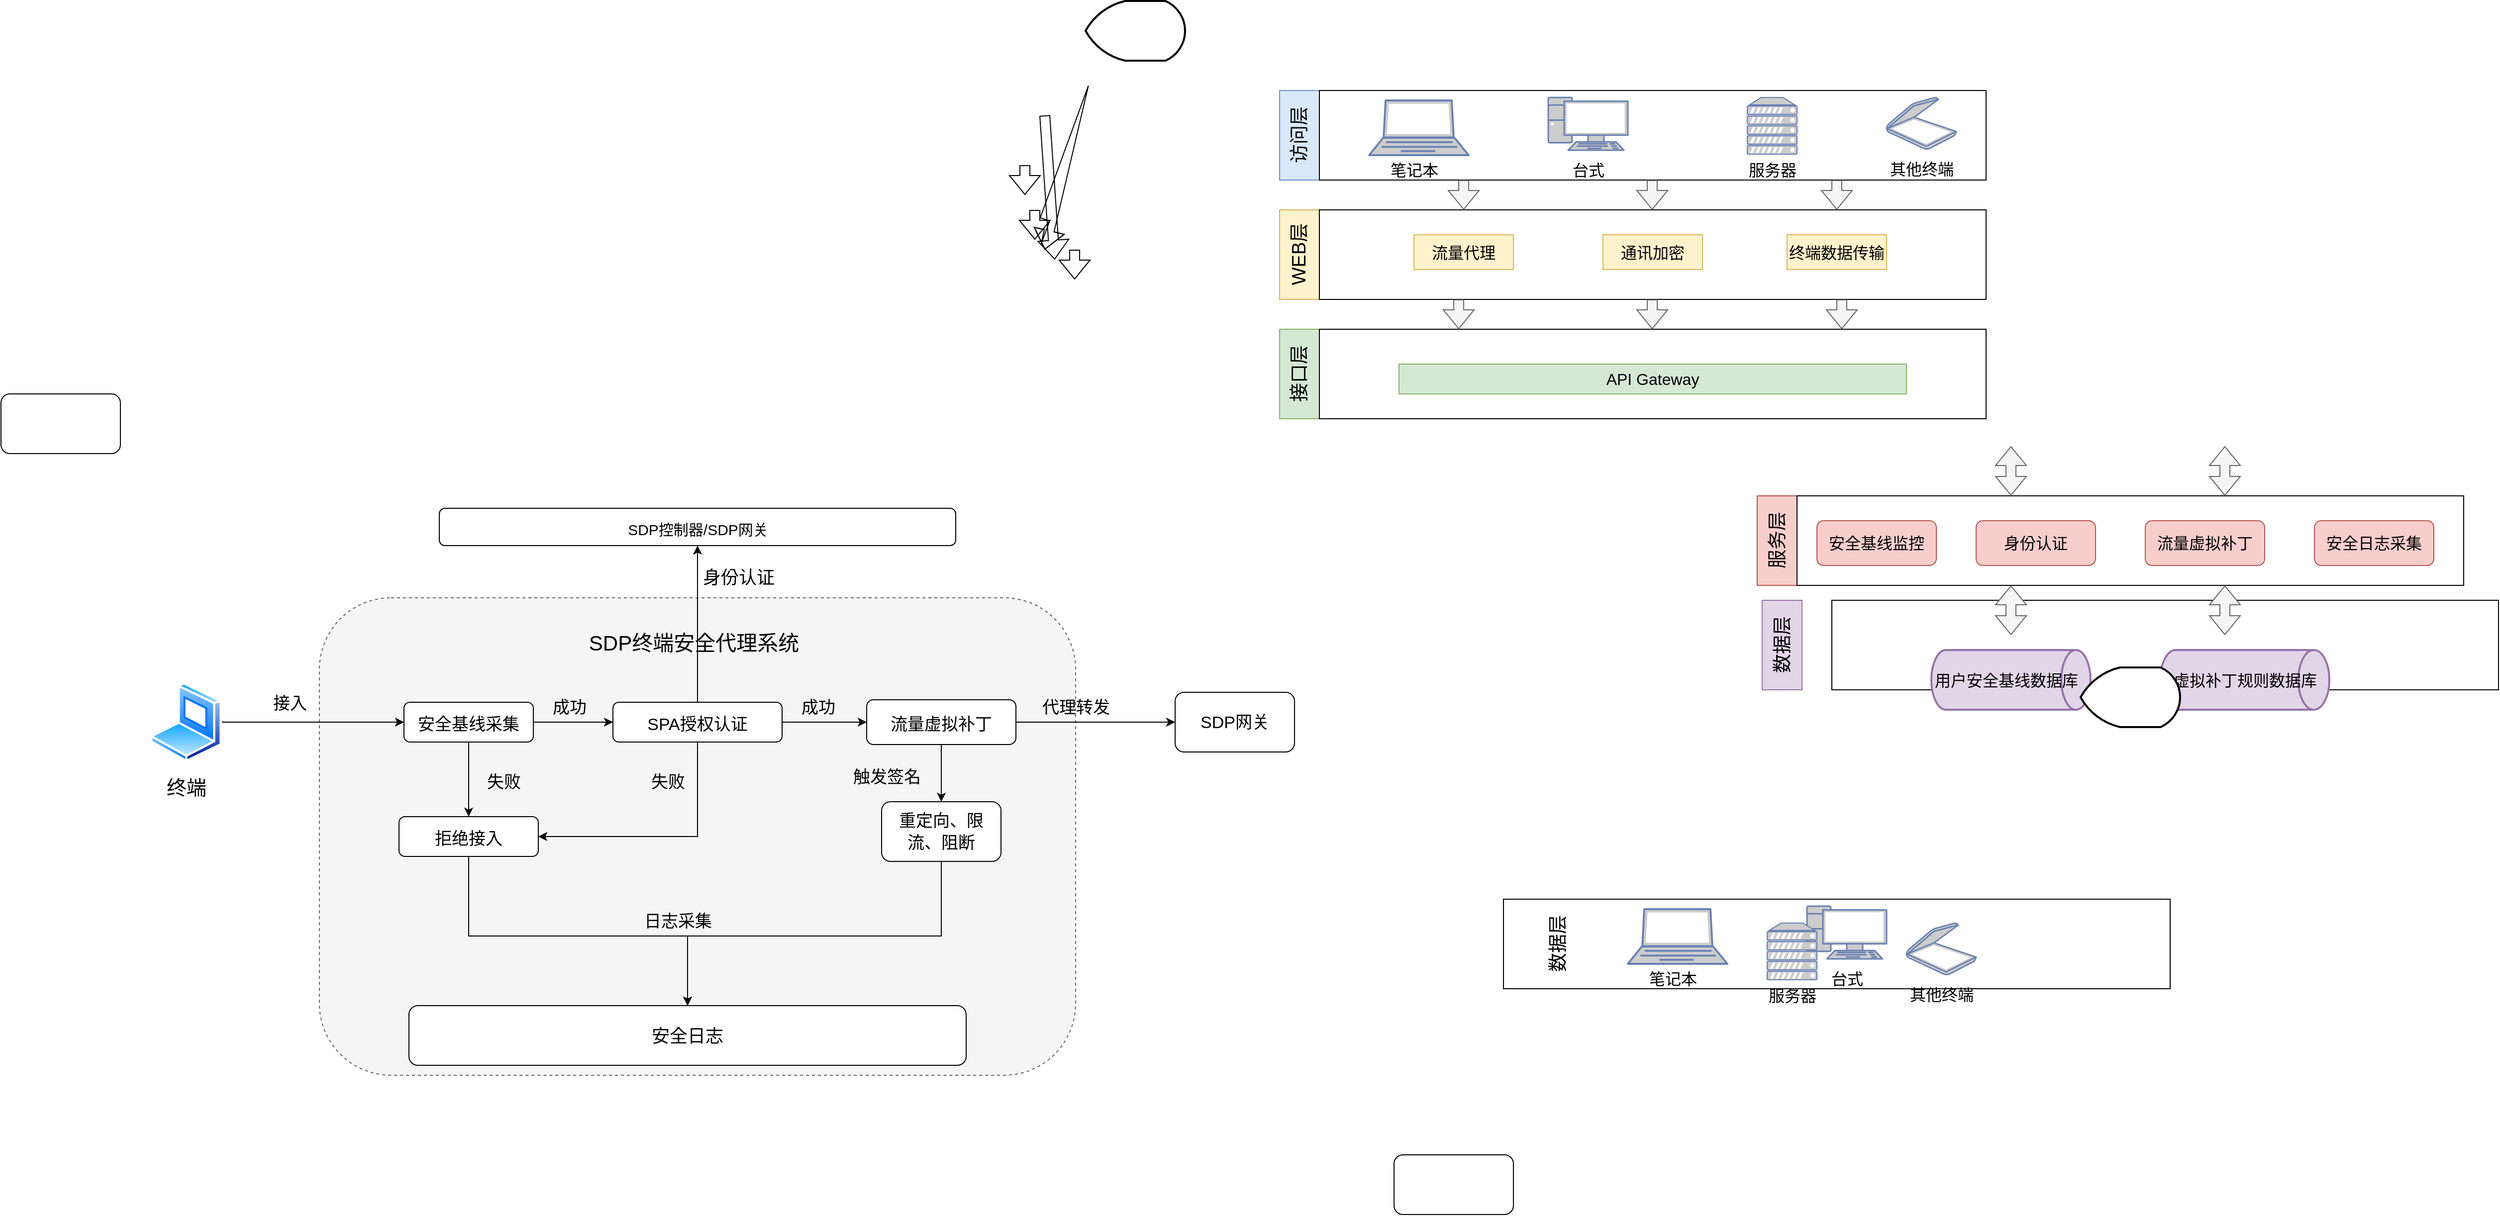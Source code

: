 <mxfile version="20.8.23" type="github">
  <diagram id="kgpKYQtTHZ0yAKxKKP6v" name="Page-1">
    <mxGraphModel dx="3134" dy="756" grid="1" gridSize="10" guides="1" tooltips="1" connect="1" arrows="1" fold="1" page="1" pageScale="1" pageWidth="850" pageHeight="1100" math="0" shadow="0">
      <root>
        <mxCell id="0" />
        <mxCell id="1" parent="0" />
        <mxCell id="mI0ysfV0genLXwuplDbN-1" value="" style="rounded=0;whiteSpace=wrap;html=1;fillColor=#dae8fc;strokeColor=#6c8ebf;" parent="1" vertex="1">
          <mxGeometry x="-295" y="130" width="40" height="90" as="geometry" />
        </mxCell>
        <mxCell id="mI0ysfV0genLXwuplDbN-2" value="" style="rounded=0;whiteSpace=wrap;html=1;" parent="1" vertex="1">
          <mxGeometry x="-255" y="130" width="670" height="90" as="geometry" />
        </mxCell>
        <mxCell id="mI0ysfV0genLXwuplDbN-3" value="&lt;font style=&quot;font-size: 19px;&quot;&gt;访问层&lt;/font&gt;" style="text;html=1;align=center;verticalAlign=middle;resizable=0;points=[];autosize=1;strokeColor=none;fillColor=none;rotation=-90;" parent="1" vertex="1">
          <mxGeometry x="-315" y="155" width="80" height="40" as="geometry" />
        </mxCell>
        <mxCell id="mI0ysfV0genLXwuplDbN-4" value="" style="fontColor=#0066CC;verticalAlign=top;verticalLabelPosition=bottom;labelPosition=center;align=center;html=1;outlineConnect=0;fillColor=#CCCCCC;strokeColor=#6881B3;gradientColor=none;gradientDirection=north;strokeWidth=2;shape=mxgraph.networks.laptop;fontSize=19;" parent="1" vertex="1">
          <mxGeometry x="-205" y="140" width="100" height="55" as="geometry" />
        </mxCell>
        <mxCell id="mI0ysfV0genLXwuplDbN-5" value="&lt;font style=&quot;font-size: 16px;&quot;&gt;笔记本&lt;/font&gt;" style="text;html=1;align=center;verticalAlign=middle;resizable=0;points=[];autosize=1;strokeColor=none;fillColor=none;fontSize=19;" parent="1" vertex="1">
          <mxGeometry x="-195" y="190" width="70" height="40" as="geometry" />
        </mxCell>
        <mxCell id="mI0ysfV0genLXwuplDbN-6" value="" style="fontColor=#0066CC;verticalAlign=top;verticalLabelPosition=bottom;labelPosition=center;align=center;html=1;outlineConnect=0;fillColor=#CCCCCC;strokeColor=#6881B3;gradientColor=none;gradientDirection=north;strokeWidth=2;shape=mxgraph.networks.pc;fontSize=16;" parent="1" vertex="1">
          <mxGeometry x="-25" y="137" width="80" height="53" as="geometry" />
        </mxCell>
        <mxCell id="mI0ysfV0genLXwuplDbN-7" value="&lt;font style=&quot;font-size: 16px;&quot;&gt;台式&lt;/font&gt;" style="text;html=1;align=center;verticalAlign=middle;resizable=0;points=[];autosize=1;strokeColor=none;fillColor=none;fontSize=19;" parent="1" vertex="1">
          <mxGeometry x="-15" y="190" width="60" height="40" as="geometry" />
        </mxCell>
        <mxCell id="mI0ysfV0genLXwuplDbN-8" value="" style="fontColor=#0066CC;verticalAlign=top;verticalLabelPosition=bottom;labelPosition=center;align=center;html=1;outlineConnect=0;fillColor=#CCCCCC;strokeColor=#6881B3;gradientColor=none;gradientDirection=north;strokeWidth=2;shape=mxgraph.networks.server;fontSize=16;" parent="1" vertex="1">
          <mxGeometry x="175" y="137" width="50" height="57" as="geometry" />
        </mxCell>
        <mxCell id="mI0ysfV0genLXwuplDbN-9" value="&lt;font style=&quot;font-size: 16px;&quot;&gt;服务器&lt;/font&gt;" style="text;html=1;align=center;verticalAlign=middle;resizable=0;points=[];autosize=1;strokeColor=none;fillColor=none;fontSize=19;" parent="1" vertex="1">
          <mxGeometry x="165" y="190" width="70" height="40" as="geometry" />
        </mxCell>
        <mxCell id="mI0ysfV0genLXwuplDbN-10" value="" style="fontColor=#0066CC;verticalAlign=top;verticalLabelPosition=bottom;labelPosition=center;align=center;html=1;outlineConnect=0;fillColor=#CCCCCC;strokeColor=#6881B3;gradientColor=none;gradientDirection=north;strokeWidth=2;shape=mxgraph.networks.scanner;fontSize=16;" parent="1" vertex="1">
          <mxGeometry x="315" y="137" width="70" height="52" as="geometry" />
        </mxCell>
        <mxCell id="mI0ysfV0genLXwuplDbN-11" value="&lt;font style=&quot;font-size: 16px;&quot;&gt;其他终端&lt;/font&gt;" style="text;html=1;align=center;verticalAlign=middle;resizable=0;points=[];autosize=1;strokeColor=none;fillColor=none;fontSize=19;" parent="1" vertex="1">
          <mxGeometry x="305" y="189" width="90" height="40" as="geometry" />
        </mxCell>
        <mxCell id="mI0ysfV0genLXwuplDbN-12" value="" style="rounded=0;whiteSpace=wrap;html=1;fillColor=#fff2cc;strokeColor=#d6b656;" parent="1" vertex="1">
          <mxGeometry x="-295" y="250" width="40" height="90" as="geometry" />
        </mxCell>
        <mxCell id="mI0ysfV0genLXwuplDbN-13" value="" style="rounded=0;whiteSpace=wrap;html=1;" parent="1" vertex="1">
          <mxGeometry x="-255" y="250" width="670" height="90" as="geometry" />
        </mxCell>
        <mxCell id="mI0ysfV0genLXwuplDbN-14" value="&lt;font style=&quot;font-size: 19px;&quot;&gt;WEB层&lt;/font&gt;" style="text;html=1;align=center;verticalAlign=middle;resizable=0;points=[];autosize=1;strokeColor=none;fillColor=none;rotation=-90;" parent="1" vertex="1">
          <mxGeometry x="-320" y="275" width="90" height="40" as="geometry" />
        </mxCell>
        <mxCell id="mI0ysfV0genLXwuplDbN-23" value="" style="rounded=0;whiteSpace=wrap;html=1;fillColor=#d5e8d4;strokeColor=#82b366;" parent="1" vertex="1">
          <mxGeometry x="-295" y="370" width="40" height="90" as="geometry" />
        </mxCell>
        <mxCell id="mI0ysfV0genLXwuplDbN-24" value="" style="rounded=0;whiteSpace=wrap;html=1;" parent="1" vertex="1">
          <mxGeometry x="-255" y="370" width="670" height="90" as="geometry" />
        </mxCell>
        <mxCell id="mI0ysfV0genLXwuplDbN-25" value="&lt;font style=&quot;font-size: 19px;&quot;&gt;接口层&lt;/font&gt;" style="text;html=1;align=center;verticalAlign=middle;resizable=0;points=[];autosize=1;strokeColor=none;fillColor=none;rotation=-90;" parent="1" vertex="1">
          <mxGeometry x="-315" y="395" width="80" height="40" as="geometry" />
        </mxCell>
        <mxCell id="mI0ysfV0genLXwuplDbN-34" value="" style="rounded=0;whiteSpace=wrap;html=1;fillColor=#f8cecc;strokeColor=#b85450;" parent="1" vertex="1">
          <mxGeometry x="185" y="537.5" width="40" height="90" as="geometry" />
        </mxCell>
        <mxCell id="mI0ysfV0genLXwuplDbN-35" value="" style="rounded=0;whiteSpace=wrap;html=1;" parent="1" vertex="1">
          <mxGeometry x="225" y="537.5" width="670" height="90" as="geometry" />
        </mxCell>
        <mxCell id="mI0ysfV0genLXwuplDbN-36" value="&lt;font style=&quot;font-size: 19px;&quot;&gt;服务层&lt;/font&gt;" style="text;html=1;align=center;verticalAlign=middle;resizable=0;points=[];autosize=1;strokeColor=none;fillColor=none;rotation=-90;" parent="1" vertex="1">
          <mxGeometry x="165" y="562.5" width="80" height="40" as="geometry" />
        </mxCell>
        <mxCell id="mI0ysfV0genLXwuplDbN-45" value="" style="rounded=0;whiteSpace=wrap;html=1;fillColor=#dae8fc;strokeColor=#6c8ebf;" parent="1" vertex="1">
          <mxGeometry x="-35" y="943" width="40" height="90" as="geometry" />
        </mxCell>
        <mxCell id="mI0ysfV0genLXwuplDbN-46" value="" style="rounded=0;whiteSpace=wrap;html=1;" parent="1" vertex="1">
          <mxGeometry x="-70" y="943" width="670" height="90" as="geometry" />
        </mxCell>
        <mxCell id="mI0ysfV0genLXwuplDbN-47" value="&lt;span style=&quot;font-size: 19px;&quot;&gt;数据层&lt;/span&gt;" style="text;html=1;align=center;verticalAlign=middle;resizable=0;points=[];autosize=1;strokeColor=none;fillColor=none;rotation=-90;" parent="1" vertex="1">
          <mxGeometry x="-55" y="968" width="80" height="40" as="geometry" />
        </mxCell>
        <mxCell id="mI0ysfV0genLXwuplDbN-48" value="" style="fontColor=#0066CC;verticalAlign=top;verticalLabelPosition=bottom;labelPosition=center;align=center;html=1;outlineConnect=0;fillColor=#CCCCCC;strokeColor=#6881B3;gradientColor=none;gradientDirection=north;strokeWidth=2;shape=mxgraph.networks.laptop;fontSize=19;" parent="1" vertex="1">
          <mxGeometry x="55" y="953" width="100" height="55" as="geometry" />
        </mxCell>
        <mxCell id="mI0ysfV0genLXwuplDbN-49" value="&lt;font style=&quot;font-size: 16px;&quot;&gt;笔记本&lt;/font&gt;" style="text;html=1;align=center;verticalAlign=middle;resizable=0;points=[];autosize=1;strokeColor=none;fillColor=none;fontSize=19;" parent="1" vertex="1">
          <mxGeometry x="65" y="1003" width="70" height="40" as="geometry" />
        </mxCell>
        <mxCell id="mI0ysfV0genLXwuplDbN-50" value="" style="fontColor=#0066CC;verticalAlign=top;verticalLabelPosition=bottom;labelPosition=center;align=center;html=1;outlineConnect=0;fillColor=#CCCCCC;strokeColor=#6881B3;gradientColor=none;gradientDirection=north;strokeWidth=2;shape=mxgraph.networks.pc;fontSize=16;" parent="1" vertex="1">
          <mxGeometry x="235" y="950" width="80" height="53" as="geometry" />
        </mxCell>
        <mxCell id="mI0ysfV0genLXwuplDbN-51" value="&lt;font style=&quot;font-size: 16px;&quot;&gt;台式&lt;/font&gt;" style="text;html=1;align=center;verticalAlign=middle;resizable=0;points=[];autosize=1;strokeColor=none;fillColor=none;fontSize=19;" parent="1" vertex="1">
          <mxGeometry x="245" y="1003" width="60" height="40" as="geometry" />
        </mxCell>
        <mxCell id="mI0ysfV0genLXwuplDbN-52" value="" style="fontColor=#0066CC;verticalAlign=top;verticalLabelPosition=bottom;labelPosition=center;align=center;html=1;outlineConnect=0;fillColor=#CCCCCC;strokeColor=#6881B3;gradientColor=none;gradientDirection=north;strokeWidth=2;shape=mxgraph.networks.server;fontSize=16;" parent="1" vertex="1">
          <mxGeometry x="195" y="967" width="50" height="57" as="geometry" />
        </mxCell>
        <mxCell id="mI0ysfV0genLXwuplDbN-53" value="&lt;font style=&quot;font-size: 16px;&quot;&gt;服务器&lt;/font&gt;" style="text;html=1;align=center;verticalAlign=middle;resizable=0;points=[];autosize=1;strokeColor=none;fillColor=none;fontSize=19;" parent="1" vertex="1">
          <mxGeometry x="185" y="1020" width="70" height="40" as="geometry" />
        </mxCell>
        <mxCell id="mI0ysfV0genLXwuplDbN-54" value="" style="fontColor=#0066CC;verticalAlign=top;verticalLabelPosition=bottom;labelPosition=center;align=center;html=1;outlineConnect=0;fillColor=#CCCCCC;strokeColor=#6881B3;gradientColor=none;gradientDirection=north;strokeWidth=2;shape=mxgraph.networks.scanner;fontSize=16;" parent="1" vertex="1">
          <mxGeometry x="335" y="967" width="70" height="52" as="geometry" />
        </mxCell>
        <mxCell id="mI0ysfV0genLXwuplDbN-55" value="&lt;font style=&quot;font-size: 16px;&quot;&gt;其他终端&lt;/font&gt;" style="text;html=1;align=center;verticalAlign=middle;resizable=0;points=[];autosize=1;strokeColor=none;fillColor=none;fontSize=19;" parent="1" vertex="1">
          <mxGeometry x="325" y="1019" width="90" height="40" as="geometry" />
        </mxCell>
        <mxCell id="mI0ysfV0genLXwuplDbN-56" value="流量代理" style="rounded=0;whiteSpace=wrap;html=1;fontSize=16;fillColor=#fff2cc;strokeColor=#d6b656;" parent="1" vertex="1">
          <mxGeometry x="-160" y="275" width="100" height="35" as="geometry" />
        </mxCell>
        <mxCell id="mI0ysfV0genLXwuplDbN-57" value="通讯加密" style="rounded=0;whiteSpace=wrap;html=1;fontSize=16;fillColor=#fff2cc;strokeColor=#d6b656;" parent="1" vertex="1">
          <mxGeometry x="30" y="275" width="100" height="35" as="geometry" />
        </mxCell>
        <mxCell id="mI0ysfV0genLXwuplDbN-58" value="终端数据传输" style="rounded=0;whiteSpace=wrap;html=1;fontSize=16;fillColor=#fff2cc;strokeColor=#d6b656;" parent="1" vertex="1">
          <mxGeometry x="215" y="275" width="100" height="35" as="geometry" />
        </mxCell>
        <mxCell id="mI0ysfV0genLXwuplDbN-59" value="API Gateway" style="rounded=0;whiteSpace=wrap;html=1;fontSize=16;fillColor=#d5e8d4;strokeColor=#82b366;" parent="1" vertex="1">
          <mxGeometry x="-175" y="405" width="510" height="30" as="geometry" />
        </mxCell>
        <mxCell id="mI0ysfV0genLXwuplDbN-60" value="安全基线监控" style="rounded=1;whiteSpace=wrap;html=1;fontSize=16;fillColor=#f8cecc;strokeColor=#b85450;" parent="1" vertex="1">
          <mxGeometry x="245" y="562.5" width="120" height="45" as="geometry" />
        </mxCell>
        <mxCell id="mI0ysfV0genLXwuplDbN-61" value="身份认证" style="rounded=1;whiteSpace=wrap;html=1;fontSize=16;fillColor=#f8cecc;strokeColor=#b85450;" parent="1" vertex="1">
          <mxGeometry x="405" y="562.5" width="120" height="45" as="geometry" />
        </mxCell>
        <mxCell id="mI0ysfV0genLXwuplDbN-62" value="流量虚拟补丁" style="rounded=1;whiteSpace=wrap;html=1;fontSize=16;fillColor=#f8cecc;strokeColor=#b85450;" parent="1" vertex="1">
          <mxGeometry x="575" y="562.5" width="120" height="45" as="geometry" />
        </mxCell>
        <mxCell id="mI0ysfV0genLXwuplDbN-63" value="安全日志采集" style="rounded=1;whiteSpace=wrap;html=1;fontSize=16;fillColor=#f8cecc;strokeColor=#b85450;" parent="1" vertex="1">
          <mxGeometry x="745" y="562.5" width="120" height="45" as="geometry" />
        </mxCell>
        <mxCell id="mI0ysfV0genLXwuplDbN-65" value="" style="rounded=0;whiteSpace=wrap;html=1;fillColor=#e1d5e7;strokeColor=#9673a6;" parent="1" vertex="1">
          <mxGeometry x="190" y="642.5" width="40" height="90" as="geometry" />
        </mxCell>
        <mxCell id="mI0ysfV0genLXwuplDbN-66" value="" style="rounded=0;whiteSpace=wrap;html=1;" parent="1" vertex="1">
          <mxGeometry x="260" y="642.5" width="670" height="90" as="geometry" />
        </mxCell>
        <mxCell id="mI0ysfV0genLXwuplDbN-67" value="&lt;font style=&quot;font-size: 19px;&quot;&gt;数据层&lt;/font&gt;" style="text;html=1;align=center;verticalAlign=middle;resizable=0;points=[];autosize=1;strokeColor=none;fillColor=none;rotation=-90;" parent="1" vertex="1">
          <mxGeometry x="170" y="667.5" width="80" height="40" as="geometry" />
        </mxCell>
        <mxCell id="mI0ysfV0genLXwuplDbN-73" value="" style="strokeWidth=2;html=1;shape=mxgraph.flowchart.direct_data;whiteSpace=wrap;fontSize=16;fillColor=#e1d5e7;strokeColor=#9673a6;" parent="1" vertex="1">
          <mxGeometry x="360" y="692.5" width="160" height="60" as="geometry" />
        </mxCell>
        <mxCell id="mI0ysfV0genLXwuplDbN-74" value="&lt;span style=&quot;&quot;&gt;用户安全基线数据库&lt;/span&gt;" style="text;html=1;align=center;verticalAlign=middle;resizable=0;points=[];autosize=1;strokeColor=none;fillColor=none;fontSize=16;" parent="1" vertex="1">
          <mxGeometry x="350" y="707.5" width="170" height="30" as="geometry" />
        </mxCell>
        <mxCell id="mI0ysfV0genLXwuplDbN-75" value="" style="strokeWidth=2;html=1;shape=mxgraph.flowchart.direct_data;whiteSpace=wrap;fontSize=16;fillColor=#e1d5e7;strokeColor=#9673a6;" parent="1" vertex="1">
          <mxGeometry x="590" y="692.5" width="170" height="60" as="geometry" />
        </mxCell>
        <mxCell id="mI0ysfV0genLXwuplDbN-76" value="虚拟补丁规则数据库" style="text;html=1;align=center;verticalAlign=middle;resizable=0;points=[];autosize=1;strokeColor=none;fillColor=none;fontSize=16;" parent="1" vertex="1">
          <mxGeometry x="590" y="707.5" width="170" height="30" as="geometry" />
        </mxCell>
        <mxCell id="mI0ysfV0genLXwuplDbN-80" value="" style="strokeWidth=2;html=1;shape=mxgraph.flowchart.display;whiteSpace=wrap;fontSize=16;" parent="1" vertex="1">
          <mxGeometry x="-490" y="40" width="100" height="60" as="geometry" />
        </mxCell>
        <mxCell id="mI0ysfV0genLXwuplDbN-81" value="" style="strokeWidth=2;html=1;shape=mxgraph.flowchart.display;whiteSpace=wrap;fontSize=16;" parent="1" vertex="1">
          <mxGeometry x="510" y="710" width="100" height="60" as="geometry" />
        </mxCell>
        <mxCell id="mI0ysfV0genLXwuplDbN-83" value="" style="shape=flexArrow;endArrow=classic;html=1;rounded=0;fontSize=16;fillColor=#f5f5f5;strokeColor=#666666;" parent="1" edge="1">
          <mxGeometry width="50" height="50" relative="1" as="geometry">
            <mxPoint x="270" y="340" as="sourcePoint" />
            <mxPoint x="270" y="370" as="targetPoint" />
          </mxGeometry>
        </mxCell>
        <mxCell id="mI0ysfV0genLXwuplDbN-89" value="" style="shape=flexArrow;endArrow=classic;html=1;rounded=0;fontSize=16;fillColor=#f5f5f5;strokeColor=#666666;" parent="1" edge="1">
          <mxGeometry width="50" height="50" relative="1" as="geometry">
            <mxPoint x="79.5" y="340" as="sourcePoint" />
            <mxPoint x="79.5" y="370" as="targetPoint" />
          </mxGeometry>
        </mxCell>
        <mxCell id="mI0ysfV0genLXwuplDbN-90" value="" style="shape=flexArrow;endArrow=classic;html=1;rounded=0;fontSize=16;fillColor=#f5f5f5;strokeColor=#666666;" parent="1" edge="1">
          <mxGeometry width="50" height="50" relative="1" as="geometry">
            <mxPoint x="-115" y="340" as="sourcePoint" />
            <mxPoint x="-115" y="370" as="targetPoint" />
          </mxGeometry>
        </mxCell>
        <mxCell id="mI0ysfV0genLXwuplDbN-91" value="" style="shape=flexArrow;endArrow=classic;html=1;rounded=0;fontSize=16;fillColor=#f5f5f5;strokeColor=#666666;" parent="1" edge="1">
          <mxGeometry width="50" height="50" relative="1" as="geometry">
            <mxPoint x="265" y="220" as="sourcePoint" />
            <mxPoint x="265" y="250" as="targetPoint" />
          </mxGeometry>
        </mxCell>
        <mxCell id="mI0ysfV0genLXwuplDbN-92" value="" style="shape=flexArrow;endArrow=classic;html=1;rounded=0;fontSize=16;fillColor=#f5f5f5;strokeColor=#666666;" parent="1" edge="1">
          <mxGeometry width="50" height="50" relative="1" as="geometry">
            <mxPoint x="79.5" y="220" as="sourcePoint" />
            <mxPoint x="79.5" y="250" as="targetPoint" />
          </mxGeometry>
        </mxCell>
        <mxCell id="mI0ysfV0genLXwuplDbN-93" value="" style="shape=flexArrow;endArrow=classic;html=1;rounded=0;fontSize=16;fillColor=#f5f5f5;strokeColor=#666666;" parent="1" edge="1">
          <mxGeometry width="50" height="50" relative="1" as="geometry">
            <mxPoint x="-110" y="220" as="sourcePoint" />
            <mxPoint x="-110" y="250" as="targetPoint" />
          </mxGeometry>
        </mxCell>
        <mxCell id="mI0ysfV0genLXwuplDbN-94" value="" style="shape=flexArrow;endArrow=classic;html=1;rounded=0;fontSize=16;" parent="1" edge="1">
          <mxGeometry width="50" height="50" relative="1" as="geometry">
            <mxPoint x="-541" y="250" as="sourcePoint" />
            <mxPoint x="-541" y="280" as="targetPoint" />
          </mxGeometry>
        </mxCell>
        <mxCell id="mI0ysfV0genLXwuplDbN-95" value="" style="shape=flexArrow;endArrow=classic;html=1;rounded=0;fontSize=16;" parent="1" edge="1">
          <mxGeometry width="50" height="50" relative="1" as="geometry">
            <mxPoint x="-531" y="260" as="sourcePoint" />
            <mxPoint x="-531" y="290" as="targetPoint" />
            <Array as="points">
              <mxPoint x="-511" y="205" />
            </Array>
          </mxGeometry>
        </mxCell>
        <mxCell id="mI0ysfV0genLXwuplDbN-96" value="" style="shape=flexArrow;endArrow=classic;html=1;rounded=0;fontSize=16;" parent="1" edge="1">
          <mxGeometry width="50" height="50" relative="1" as="geometry">
            <mxPoint x="-531" y="155" as="sourcePoint" />
            <mxPoint x="-521" y="300" as="targetPoint" />
          </mxGeometry>
        </mxCell>
        <mxCell id="mI0ysfV0genLXwuplDbN-97" value="" style="shape=flexArrow;endArrow=classic;html=1;rounded=0;fontSize=16;" parent="1" edge="1">
          <mxGeometry width="50" height="50" relative="1" as="geometry">
            <mxPoint x="-551" y="205" as="sourcePoint" />
            <mxPoint x="-551" y="235" as="targetPoint" />
          </mxGeometry>
        </mxCell>
        <mxCell id="mI0ysfV0genLXwuplDbN-98" value="" style="shape=flexArrow;endArrow=classic;html=1;rounded=0;fontSize=16;" parent="1" edge="1">
          <mxGeometry width="50" height="50" relative="1" as="geometry">
            <mxPoint x="-501" y="290" as="sourcePoint" />
            <mxPoint x="-501" y="320" as="targetPoint" />
          </mxGeometry>
        </mxCell>
        <mxCell id="mI0ysfV0genLXwuplDbN-100" value="" style="shape=flexArrow;endArrow=classic;startArrow=classic;html=1;rounded=0;fontSize=16;fillColor=#f5f5f5;strokeColor=#666666;" parent="1" edge="1">
          <mxGeometry width="100" height="100" relative="1" as="geometry">
            <mxPoint x="440" y="537.5" as="sourcePoint" />
            <mxPoint x="440" y="487.5" as="targetPoint" />
          </mxGeometry>
        </mxCell>
        <mxCell id="mI0ysfV0genLXwuplDbN-102" value="" style="shape=flexArrow;endArrow=classic;startArrow=classic;html=1;rounded=0;fontSize=16;fillColor=#f5f5f5;strokeColor=#666666;" parent="1" edge="1">
          <mxGeometry width="100" height="100" relative="1" as="geometry">
            <mxPoint x="655" y="537.5" as="sourcePoint" />
            <mxPoint x="655" y="487.5" as="targetPoint" />
          </mxGeometry>
        </mxCell>
        <mxCell id="mI0ysfV0genLXwuplDbN-103" value="" style="shape=flexArrow;endArrow=classic;startArrow=classic;html=1;rounded=0;fontSize=16;fillColor=#f5f5f5;strokeColor=#666666;" parent="1" edge="1">
          <mxGeometry width="100" height="100" relative="1" as="geometry">
            <mxPoint x="655" y="677.5" as="sourcePoint" />
            <mxPoint x="655" y="627.5" as="targetPoint" />
          </mxGeometry>
        </mxCell>
        <mxCell id="mI0ysfV0genLXwuplDbN-104" value="" style="shape=flexArrow;endArrow=classic;startArrow=classic;html=1;rounded=0;fontSize=16;fillColor=#f5f5f5;strokeColor=#666666;" parent="1" edge="1">
          <mxGeometry width="100" height="100" relative="1" as="geometry">
            <mxPoint x="440" y="677.5" as="sourcePoint" />
            <mxPoint x="440" y="627.5" as="targetPoint" />
          </mxGeometry>
        </mxCell>
        <mxCell id="PbpH9QoAQKtOwUk9tdUW-1" value="" style="rounded=1;whiteSpace=wrap;html=1;fillColor=#f5f5f5;fontColor=#333333;strokeColor=#666666;dashed=1;" vertex="1" parent="1">
          <mxGeometry x="-1260" y="640" width="760" height="480" as="geometry" />
        </mxCell>
        <mxCell id="PbpH9QoAQKtOwUk9tdUW-4" value="&lt;font style=&quot;font-size: 21px;&quot;&gt;SDP终端安全代理系统&lt;/font&gt;" style="text;html=1;align=center;verticalAlign=middle;resizable=0;points=[];autosize=1;strokeColor=none;fillColor=none;" vertex="1" parent="1">
          <mxGeometry x="-998.75" y="665" width="230" height="40" as="geometry" />
        </mxCell>
        <mxCell id="PbpH9QoAQKtOwUk9tdUW-23" style="edgeStyle=orthogonalEdgeStyle;rounded=0;orthogonalLoop=1;jettySize=auto;html=1;exitX=1;exitY=0.5;exitDx=0;exitDy=0;entryX=0;entryY=0.5;entryDx=0;entryDy=0;fontSize=20;" edge="1" parent="1" source="PbpH9QoAQKtOwUk9tdUW-6" target="PbpH9QoAQKtOwUk9tdUW-9">
          <mxGeometry relative="1" as="geometry" />
        </mxCell>
        <mxCell id="PbpH9QoAQKtOwUk9tdUW-29" style="edgeStyle=orthogonalEdgeStyle;rounded=0;orthogonalLoop=1;jettySize=auto;html=1;exitX=0.5;exitY=1;exitDx=0;exitDy=0;fontSize=18;" edge="1" parent="1" source="PbpH9QoAQKtOwUk9tdUW-6" target="PbpH9QoAQKtOwUk9tdUW-7">
          <mxGeometry relative="1" as="geometry" />
        </mxCell>
        <mxCell id="PbpH9QoAQKtOwUk9tdUW-6" value="&lt;font style=&quot;font-size: 17px;&quot;&gt;安全基线采集&lt;/font&gt;" style="rounded=1;whiteSpace=wrap;html=1;fontSize=21;" vertex="1" parent="1">
          <mxGeometry x="-1175" y="745" width="130" height="40" as="geometry" />
        </mxCell>
        <mxCell id="PbpH9QoAQKtOwUk9tdUW-43" style="edgeStyle=orthogonalEdgeStyle;rounded=0;orthogonalLoop=1;jettySize=auto;html=1;exitX=0.5;exitY=1;exitDx=0;exitDy=0;entryX=0.5;entryY=0;entryDx=0;entryDy=0;fontSize=18;" edge="1" parent="1" source="PbpH9QoAQKtOwUk9tdUW-7" target="PbpH9QoAQKtOwUk9tdUW-25">
          <mxGeometry relative="1" as="geometry">
            <Array as="points">
              <mxPoint x="-1110" y="980" />
              <mxPoint x="-890" y="980" />
            </Array>
          </mxGeometry>
        </mxCell>
        <mxCell id="PbpH9QoAQKtOwUk9tdUW-7" value="&lt;font style=&quot;font-size: 17px;&quot;&gt;拒绝接入&lt;/font&gt;" style="rounded=1;whiteSpace=wrap;html=1;fontSize=21;" vertex="1" parent="1">
          <mxGeometry x="-1180" y="860" width="140" height="40" as="geometry" />
        </mxCell>
        <mxCell id="PbpH9QoAQKtOwUk9tdUW-34" style="edgeStyle=orthogonalEdgeStyle;rounded=0;orthogonalLoop=1;jettySize=auto;html=1;exitX=0.5;exitY=1;exitDx=0;exitDy=0;entryX=1;entryY=0.5;entryDx=0;entryDy=0;fontSize=18;" edge="1" parent="1" source="PbpH9QoAQKtOwUk9tdUW-9" target="PbpH9QoAQKtOwUk9tdUW-7">
          <mxGeometry relative="1" as="geometry" />
        </mxCell>
        <mxCell id="PbpH9QoAQKtOwUk9tdUW-37" style="edgeStyle=orthogonalEdgeStyle;rounded=0;orthogonalLoop=1;jettySize=auto;html=1;exitX=1;exitY=0.5;exitDx=0;exitDy=0;entryX=0;entryY=0.5;entryDx=0;entryDy=0;fontSize=18;" edge="1" parent="1" source="PbpH9QoAQKtOwUk9tdUW-9" target="PbpH9QoAQKtOwUk9tdUW-36">
          <mxGeometry relative="1" as="geometry" />
        </mxCell>
        <mxCell id="PbpH9QoAQKtOwUk9tdUW-51" style="edgeStyle=orthogonalEdgeStyle;rounded=0;orthogonalLoop=1;jettySize=auto;html=1;exitX=0.5;exitY=0;exitDx=0;exitDy=0;entryX=0.5;entryY=1;entryDx=0;entryDy=0;fontSize=18;" edge="1" parent="1" source="PbpH9QoAQKtOwUk9tdUW-9" target="PbpH9QoAQKtOwUk9tdUW-24">
          <mxGeometry relative="1" as="geometry" />
        </mxCell>
        <mxCell id="PbpH9QoAQKtOwUk9tdUW-9" value="&lt;font style=&quot;font-size: 17px;&quot;&gt;SPA授权认证&lt;/font&gt;" style="rounded=1;whiteSpace=wrap;html=1;fontSize=21;" vertex="1" parent="1">
          <mxGeometry x="-965" y="745" width="170" height="40" as="geometry" />
        </mxCell>
        <mxCell id="PbpH9QoAQKtOwUk9tdUW-18" style="edgeStyle=orthogonalEdgeStyle;rounded=0;orthogonalLoop=1;jettySize=auto;html=1;exitX=1;exitY=0.5;exitDx=0;exitDy=0;entryX=0;entryY=0.5;entryDx=0;entryDy=0;fontSize=20;" edge="1" parent="1" source="PbpH9QoAQKtOwUk9tdUW-15" target="PbpH9QoAQKtOwUk9tdUW-6">
          <mxGeometry relative="1" as="geometry" />
        </mxCell>
        <mxCell id="PbpH9QoAQKtOwUk9tdUW-15" value="" style="aspect=fixed;perimeter=ellipsePerimeter;html=1;align=center;shadow=0;dashed=0;spacingTop=3;image;image=img/lib/active_directory/laptop_client.svg;fontSize=15;" vertex="1" parent="1">
          <mxGeometry x="-1430" y="725" width="72" height="80" as="geometry" />
        </mxCell>
        <mxCell id="PbpH9QoAQKtOwUk9tdUW-16" value="&lt;font style=&quot;font-size: 20px;&quot;&gt;终端&lt;/font&gt;" style="text;html=1;align=center;verticalAlign=middle;resizable=0;points=[];autosize=1;strokeColor=none;fillColor=none;fontSize=15;" vertex="1" parent="1">
          <mxGeometry x="-1424" y="810" width="60" height="40" as="geometry" />
        </mxCell>
        <mxCell id="PbpH9QoAQKtOwUk9tdUW-19" value="&lt;font style=&quot;font-size: 17px;&quot;&gt;接入&lt;/font&gt;" style="text;html=1;align=center;verticalAlign=middle;resizable=0;points=[];autosize=1;strokeColor=none;fillColor=none;fontSize=20;" vertex="1" parent="1">
          <mxGeometry x="-1320" y="725" width="60" height="40" as="geometry" />
        </mxCell>
        <mxCell id="PbpH9QoAQKtOwUk9tdUW-24" value="&lt;font style=&quot;font-size: 15px;&quot;&gt;SDP控制器/SDP网关&lt;/font&gt;" style="rounded=1;whiteSpace=wrap;html=1;fontSize=21;" vertex="1" parent="1">
          <mxGeometry x="-1139.5" y="550" width="519" height="37.5" as="geometry" />
        </mxCell>
        <mxCell id="PbpH9QoAQKtOwUk9tdUW-25" value="&lt;font style=&quot;font-size: 18px;&quot;&gt;安全日志&lt;/font&gt;" style="rounded=1;whiteSpace=wrap;html=1;fontSize=20;" vertex="1" parent="1">
          <mxGeometry x="-1170" y="1050" width="560" height="60" as="geometry" />
        </mxCell>
        <mxCell id="PbpH9QoAQKtOwUk9tdUW-28" value="&lt;font style=&quot;font-size: 17px;&quot;&gt;成功&lt;/font&gt;" style="text;html=1;align=center;verticalAlign=middle;resizable=0;points=[];autosize=1;strokeColor=none;fillColor=none;fontSize=18;" vertex="1" parent="1">
          <mxGeometry x="-1038.75" y="730" width="60" height="40" as="geometry" />
        </mxCell>
        <mxCell id="PbpH9QoAQKtOwUk9tdUW-33" value="&lt;font style=&quot;font-size: 17px;&quot;&gt;失败&lt;/font&gt;" style="text;html=1;align=center;verticalAlign=middle;resizable=0;points=[];autosize=1;strokeColor=none;fillColor=none;fontSize=18;" vertex="1" parent="1">
          <mxGeometry x="-1105" y="805" width="60" height="40" as="geometry" />
        </mxCell>
        <mxCell id="PbpH9QoAQKtOwUk9tdUW-35" value="&lt;font style=&quot;font-size: 17px;&quot;&gt;失败&lt;/font&gt;" style="text;html=1;align=center;verticalAlign=middle;resizable=0;points=[];autosize=1;strokeColor=none;fillColor=none;fontSize=18;" vertex="1" parent="1">
          <mxGeometry x="-940" y="805" width="60" height="40" as="geometry" />
        </mxCell>
        <mxCell id="PbpH9QoAQKtOwUk9tdUW-41" style="edgeStyle=orthogonalEdgeStyle;rounded=0;orthogonalLoop=1;jettySize=auto;html=1;exitX=0.5;exitY=1;exitDx=0;exitDy=0;fontSize=18;" edge="1" parent="1" source="PbpH9QoAQKtOwUk9tdUW-36" target="PbpH9QoAQKtOwUk9tdUW-40">
          <mxGeometry relative="1" as="geometry" />
        </mxCell>
        <mxCell id="PbpH9QoAQKtOwUk9tdUW-52" style="edgeStyle=orthogonalEdgeStyle;rounded=0;orthogonalLoop=1;jettySize=auto;html=1;exitX=1;exitY=0.5;exitDx=0;exitDy=0;fontSize=18;" edge="1" parent="1" source="PbpH9QoAQKtOwUk9tdUW-36">
          <mxGeometry relative="1" as="geometry">
            <mxPoint x="-400" y="765" as="targetPoint" />
          </mxGeometry>
        </mxCell>
        <mxCell id="PbpH9QoAQKtOwUk9tdUW-36" value="&lt;font style=&quot;font-size: 17px;&quot;&gt;流量虚拟补丁&lt;/font&gt;" style="rounded=1;whiteSpace=wrap;html=1;fontSize=21;" vertex="1" parent="1">
          <mxGeometry x="-710" y="742.5" width="150" height="45" as="geometry" />
        </mxCell>
        <mxCell id="PbpH9QoAQKtOwUk9tdUW-39" value="&lt;font style=&quot;font-size: 17px;&quot;&gt;成功&lt;/font&gt;" style="text;html=1;align=center;verticalAlign=middle;resizable=0;points=[];autosize=1;strokeColor=none;fillColor=none;fontSize=18;" vertex="1" parent="1">
          <mxGeometry x="-788.75" y="730" width="60" height="40" as="geometry" />
        </mxCell>
        <mxCell id="PbpH9QoAQKtOwUk9tdUW-47" style="edgeStyle=orthogonalEdgeStyle;rounded=0;orthogonalLoop=1;jettySize=auto;html=1;exitX=0.5;exitY=1;exitDx=0;exitDy=0;fontSize=18;entryX=0.5;entryY=0;entryDx=0;entryDy=0;" edge="1" parent="1" source="PbpH9QoAQKtOwUk9tdUW-40" target="PbpH9QoAQKtOwUk9tdUW-25">
          <mxGeometry relative="1" as="geometry">
            <mxPoint x="-890" y="960" as="targetPoint" />
            <Array as="points">
              <mxPoint x="-635" y="980" />
              <mxPoint x="-890" y="980" />
            </Array>
          </mxGeometry>
        </mxCell>
        <mxCell id="PbpH9QoAQKtOwUk9tdUW-40" value="&lt;font style=&quot;font-size: 17px;&quot;&gt;重定向、限流、阻断&lt;/font&gt;" style="rounded=1;whiteSpace=wrap;html=1;fontSize=18;" vertex="1" parent="1">
          <mxGeometry x="-695" y="845" width="120" height="60" as="geometry" />
        </mxCell>
        <mxCell id="PbpH9QoAQKtOwUk9tdUW-42" value="&lt;font style=&quot;font-size: 17px;&quot;&gt;触发签名&lt;/font&gt;" style="text;html=1;align=center;verticalAlign=middle;resizable=0;points=[];autosize=1;strokeColor=none;fillColor=none;fontSize=18;" vertex="1" parent="1">
          <mxGeometry x="-735" y="800" width="90" height="40" as="geometry" />
        </mxCell>
        <mxCell id="PbpH9QoAQKtOwUk9tdUW-48" value="&lt;font style=&quot;font-size: 17px;&quot;&gt;日志采集&lt;/font&gt;" style="text;html=1;align=center;verticalAlign=middle;resizable=0;points=[];autosize=1;strokeColor=none;fillColor=none;fontSize=18;" vertex="1" parent="1">
          <mxGeometry x="-945" y="945" width="90" height="40" as="geometry" />
        </mxCell>
        <mxCell id="PbpH9QoAQKtOwUk9tdUW-49" value="身份认证" style="text;html=1;align=center;verticalAlign=middle;resizable=0;points=[];autosize=1;strokeColor=none;fillColor=none;fontSize=18;" vertex="1" parent="1">
          <mxGeometry x="-888.75" y="600" width="100" height="40" as="geometry" />
        </mxCell>
        <mxCell id="PbpH9QoAQKtOwUk9tdUW-53" value="&lt;font style=&quot;font-size: 17px;&quot;&gt;代理转发&lt;/font&gt;" style="text;html=1;align=center;verticalAlign=middle;resizable=0;points=[];autosize=1;strokeColor=none;fillColor=none;fontSize=18;" vertex="1" parent="1">
          <mxGeometry x="-545" y="730" width="90" height="40" as="geometry" />
        </mxCell>
        <mxCell id="PbpH9QoAQKtOwUk9tdUW-54" value="&lt;font style=&quot;font-size: 17px;&quot;&gt;SDP网关&lt;/font&gt;" style="rounded=1;whiteSpace=wrap;html=1;fontSize=18;" vertex="1" parent="1">
          <mxGeometry x="-400" y="735" width="120" height="60" as="geometry" />
        </mxCell>
        <mxCell id="PbpH9QoAQKtOwUk9tdUW-55" value="" style="rounded=1;whiteSpace=wrap;html=1;fontSize=17;" vertex="1" parent="1">
          <mxGeometry x="-180" y="1200" width="120" height="60" as="geometry" />
        </mxCell>
        <mxCell id="PbpH9QoAQKtOwUk9tdUW-56" value="" style="rounded=1;whiteSpace=wrap;html=1;fontSize=17;" vertex="1" parent="1">
          <mxGeometry x="-1580" y="435" width="120" height="60" as="geometry" />
        </mxCell>
      </root>
    </mxGraphModel>
  </diagram>
</mxfile>
